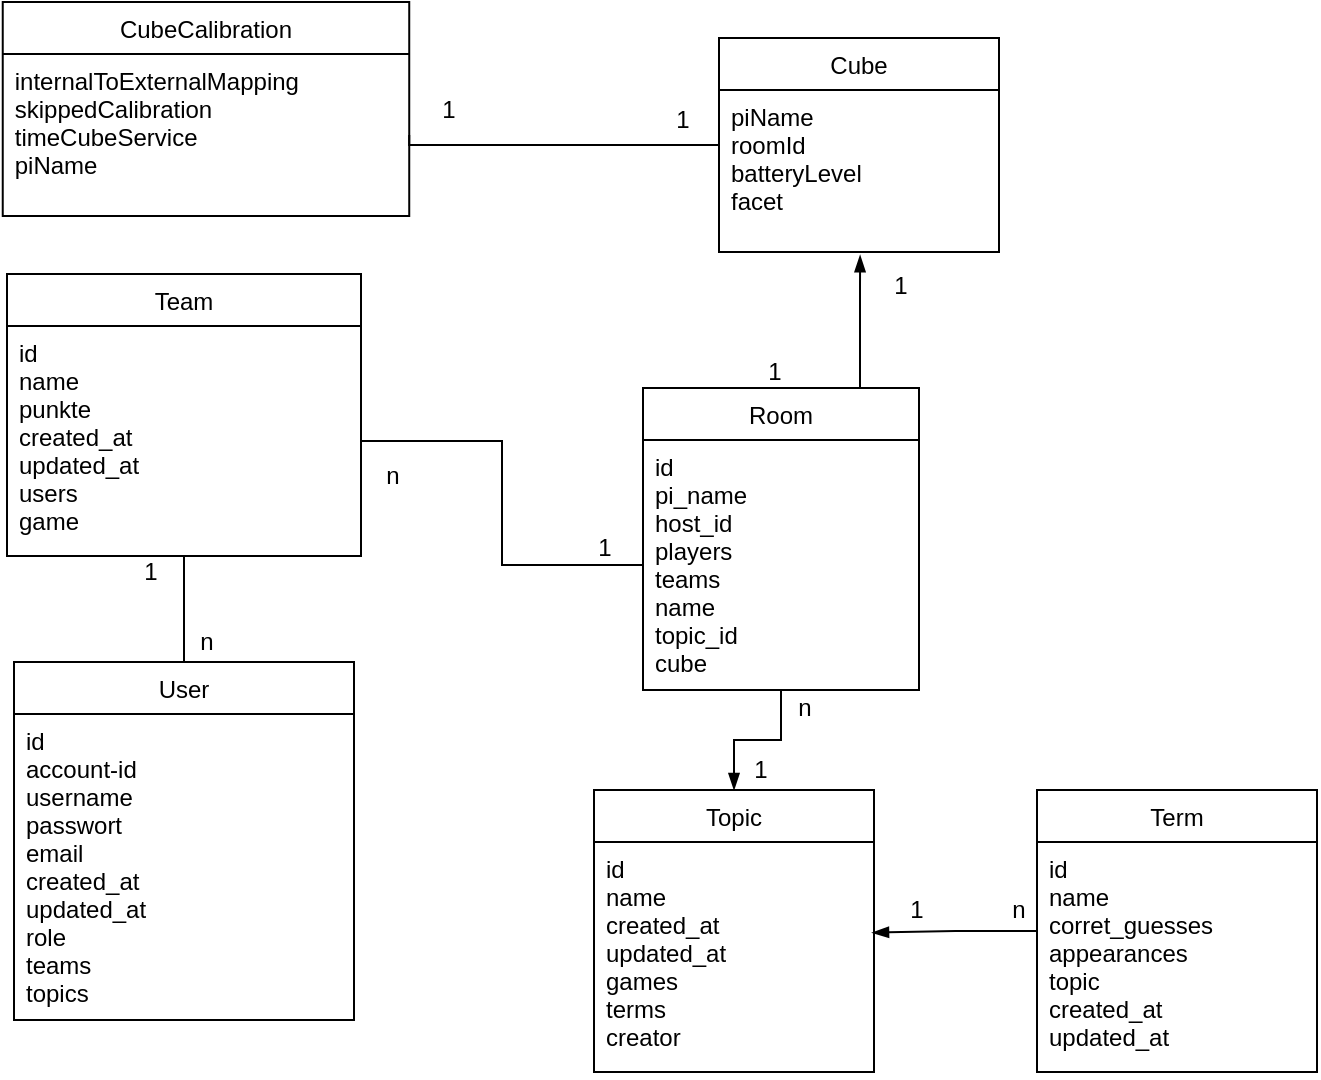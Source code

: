 <mxfile version="14.6.12" type="device"><diagram id="C5RBs43oDa-KdzZeNtuy" name="Page-1"><mxGraphModel dx="1422" dy="705" grid="0" gridSize="10" guides="1" tooltips="1" connect="1" arrows="1" fold="1" page="0" pageScale="1" pageWidth="827" pageHeight="1169" math="0" shadow="0"><root><mxCell id="WIyWlLk6GJQsqaUBKTNV-0"/><mxCell id="WIyWlLk6GJQsqaUBKTNV-1" parent="WIyWlLk6GJQsqaUBKTNV-0"/><mxCell id="mKAIcvCfkdqER0AQD8_Q-0" value="Team" style="swimlane;fontStyle=0;childLayout=stackLayout;horizontal=1;startSize=26;fillColor=none;horizontalStack=0;resizeParent=1;resizeParentMax=0;resizeLast=0;collapsible=1;marginBottom=0;" parent="WIyWlLk6GJQsqaUBKTNV-1" vertex="1"><mxGeometry x="326.5" y="161" width="177" height="141" as="geometry"/></mxCell><mxCell id="mKAIcvCfkdqER0AQD8_Q-4" value="id&#10;name&#10;punkte&#10;created_at&#10;updated_at&#10;users&#10;game&#10;" style="text;strokeColor=none;fillColor=none;align=left;verticalAlign=top;spacingLeft=4;spacingRight=4;overflow=hidden;rotatable=0;points=[[0,0.5],[1,0.5]];portConstraint=eastwest;" parent="mKAIcvCfkdqER0AQD8_Q-0" vertex="1"><mxGeometry y="26" width="177" height="115" as="geometry"/></mxCell><mxCell id="mLK_F9L_pUTkeHel47rG-6" style="edgeStyle=orthogonalEdgeStyle;rounded=0;orthogonalLoop=1;jettySize=auto;html=1;entryX=0.5;entryY=1;entryDx=0;entryDy=0;entryPerimeter=0;endArrow=none;endFill=0;" parent="WIyWlLk6GJQsqaUBKTNV-1" source="mKAIcvCfkdqER0AQD8_Q-5" target="mKAIcvCfkdqER0AQD8_Q-4" edge="1"><mxGeometry relative="1" as="geometry"><mxPoint x="415" y="340" as="targetPoint"/></mxGeometry></mxCell><mxCell id="mKAIcvCfkdqER0AQD8_Q-5" value="User" style="swimlane;fontStyle=0;childLayout=stackLayout;horizontal=1;startSize=26;fillColor=none;horizontalStack=0;resizeParent=1;resizeParentMax=0;resizeLast=0;collapsible=1;marginBottom=0;" parent="WIyWlLk6GJQsqaUBKTNV-1" vertex="1"><mxGeometry x="330" y="355" width="170" height="179" as="geometry"/></mxCell><mxCell id="mKAIcvCfkdqER0AQD8_Q-6" value="id&#10;account-id&#10;username&#10;passwort&#10;email&#10;created_at&#10;updated_at&#10;role&#10;teams&#10;topics&#10;&#10;&#10;&#10;" style="text;strokeColor=none;fillColor=none;align=left;verticalAlign=top;spacingLeft=4;spacingRight=4;overflow=hidden;rotatable=0;points=[[0,0.5],[1,0.5]];portConstraint=eastwest;" parent="mKAIcvCfkdqER0AQD8_Q-5" vertex="1"><mxGeometry y="26" width="170" height="153" as="geometry"/></mxCell><mxCell id="mKAIcvCfkdqER0AQD8_Q-51" style="edgeStyle=orthogonalEdgeStyle;rounded=0;orthogonalLoop=1;jettySize=auto;html=1;entryX=0.504;entryY=1.02;entryDx=0;entryDy=0;entryPerimeter=0;endArrow=blockThin;endFill=1;" parent="WIyWlLk6GJQsqaUBKTNV-1" source="mKAIcvCfkdqER0AQD8_Q-13" target="mKAIcvCfkdqER0AQD8_Q-20" edge="1"><mxGeometry relative="1" as="geometry"><Array as="points"><mxPoint x="753" y="167"/><mxPoint x="753" y="167"/></Array></mxGeometry></mxCell><mxCell id="mKAIcvCfkdqER0AQD8_Q-55" style="edgeStyle=orthogonalEdgeStyle;rounded=0;orthogonalLoop=1;jettySize=auto;html=1;entryX=0.5;entryY=0;entryDx=0;entryDy=0;endArrow=blockThin;endFill=1;" parent="WIyWlLk6GJQsqaUBKTNV-1" source="mKAIcvCfkdqER0AQD8_Q-13" target="mKAIcvCfkdqER0AQD8_Q-15" edge="1"><mxGeometry relative="1" as="geometry"/></mxCell><mxCell id="mKAIcvCfkdqER0AQD8_Q-13" value="Room" style="swimlane;fontStyle=0;childLayout=stackLayout;horizontal=1;startSize=26;fillColor=none;horizontalStack=0;resizeParent=1;resizeParentMax=0;resizeLast=0;collapsible=1;marginBottom=0;" parent="WIyWlLk6GJQsqaUBKTNV-1" vertex="1"><mxGeometry x="644.5" y="218" width="138" height="151" as="geometry"/></mxCell><mxCell id="mKAIcvCfkdqER0AQD8_Q-14" value="id&#10;pi_name&#10;host_id&#10;players&#10;teams&#10;name&#10;topic_id&#10;cube&#10;" style="text;strokeColor=none;fillColor=none;align=left;verticalAlign=top;spacingLeft=4;spacingRight=4;overflow=hidden;rotatable=0;points=[[0,0.5],[1,0.5]];portConstraint=eastwest;" parent="mKAIcvCfkdqER0AQD8_Q-13" vertex="1"><mxGeometry y="26" width="138" height="125" as="geometry"/></mxCell><mxCell id="mKAIcvCfkdqER0AQD8_Q-15" value="Topic" style="swimlane;fontStyle=0;childLayout=stackLayout;horizontal=1;startSize=26;fillColor=none;horizontalStack=0;resizeParent=1;resizeParentMax=0;resizeLast=0;collapsible=1;marginBottom=0;" parent="WIyWlLk6GJQsqaUBKTNV-1" vertex="1"><mxGeometry x="620" y="419" width="140" height="141" as="geometry"/></mxCell><mxCell id="mKAIcvCfkdqER0AQD8_Q-16" value="id&#10;name&#10;created_at&#10;updated_at&#10;games&#10;terms&#10;creator&#10;" style="text;strokeColor=none;fillColor=none;align=left;verticalAlign=top;spacingLeft=4;spacingRight=4;overflow=hidden;rotatable=0;points=[[0,0.5],[1,0.5]];portConstraint=eastwest;" parent="mKAIcvCfkdqER0AQD8_Q-15" vertex="1"><mxGeometry y="26" width="140" height="115" as="geometry"/></mxCell><mxCell id="mKAIcvCfkdqER0AQD8_Q-59" style="edgeStyle=orthogonalEdgeStyle;rounded=0;orthogonalLoop=1;jettySize=auto;html=1;entryX=1;entryY=0.5;entryDx=0;entryDy=0;endArrow=none;endFill=0;" parent="WIyWlLk6GJQsqaUBKTNV-1" source="mKAIcvCfkdqER0AQD8_Q-19" target="mKAIcvCfkdqER0AQD8_Q-25" edge="1"><mxGeometry relative="1" as="geometry"><Array as="points"><mxPoint x="528" y="97"/></Array></mxGeometry></mxCell><mxCell id="mKAIcvCfkdqER0AQD8_Q-19" value="Cube" style="swimlane;fontStyle=0;childLayout=stackLayout;horizontal=1;startSize=26;fillColor=none;horizontalStack=0;resizeParent=1;resizeParentMax=0;resizeLast=0;collapsible=1;marginBottom=0;" parent="WIyWlLk6GJQsqaUBKTNV-1" vertex="1"><mxGeometry x="682.5" y="43" width="140" height="107" as="geometry"/></mxCell><mxCell id="mKAIcvCfkdqER0AQD8_Q-20" value="piName&#10;roomId&#10;batteryLevel&#10;facet&#10;&#10;" style="text;strokeColor=none;fillColor=none;align=left;verticalAlign=top;spacingLeft=4;spacingRight=4;overflow=hidden;rotatable=0;points=[[0,0.5],[1,0.5]];portConstraint=eastwest;" parent="mKAIcvCfkdqER0AQD8_Q-19" vertex="1"><mxGeometry y="26" width="140" height="81" as="geometry"/></mxCell><mxCell id="mKAIcvCfkdqER0AQD8_Q-46" style="edgeStyle=orthogonalEdgeStyle;rounded=0;orthogonalLoop=1;jettySize=auto;html=1;entryX=0.993;entryY=0.394;entryDx=0;entryDy=0;entryPerimeter=0;endArrow=blockThin;endFill=1;" parent="WIyWlLk6GJQsqaUBKTNV-1" source="mKAIcvCfkdqER0AQD8_Q-21" target="mKAIcvCfkdqER0AQD8_Q-16" edge="1"><mxGeometry relative="1" as="geometry"/></mxCell><mxCell id="mKAIcvCfkdqER0AQD8_Q-21" value="Term" style="swimlane;fontStyle=0;childLayout=stackLayout;horizontal=1;startSize=26;fillColor=none;horizontalStack=0;resizeParent=1;resizeParentMax=0;resizeLast=0;collapsible=1;marginBottom=0;" parent="WIyWlLk6GJQsqaUBKTNV-1" vertex="1"><mxGeometry x="841.5" y="419" width="140" height="141" as="geometry"/></mxCell><mxCell id="mKAIcvCfkdqER0AQD8_Q-22" value="id&#10;name&#10;corret_guesses&#10;appearances&#10;topic&#10;created_at&#10;updated_at" style="text;strokeColor=none;fillColor=none;align=left;verticalAlign=top;spacingLeft=4;spacingRight=4;overflow=hidden;rotatable=0;points=[[0,0.5],[1,0.5]];portConstraint=eastwest;" parent="mKAIcvCfkdqER0AQD8_Q-21" vertex="1"><mxGeometry y="26" width="140" height="115" as="geometry"/></mxCell><mxCell id="mKAIcvCfkdqER0AQD8_Q-24" value="CubeCalibration" style="swimlane;fontStyle=0;childLayout=stackLayout;horizontal=1;startSize=26;fillColor=none;horizontalStack=0;resizeParent=1;resizeParentMax=0;resizeLast=0;collapsible=1;marginBottom=0;" parent="WIyWlLk6GJQsqaUBKTNV-1" vertex="1"><mxGeometry x="324.37" y="25" width="203.25" height="107" as="geometry"/></mxCell><mxCell id="mKAIcvCfkdqER0AQD8_Q-25" value="internalToExternalMapping&#10;skippedCalibration&#10;timeCubeService&#10;piName" style="text;strokeColor=none;fillColor=none;align=left;verticalAlign=top;spacingLeft=4;spacingRight=4;overflow=hidden;rotatable=0;points=[[0,0.5],[1,0.5]];portConstraint=eastwest;" parent="mKAIcvCfkdqER0AQD8_Q-24" vertex="1"><mxGeometry y="26" width="203.25" height="81" as="geometry"/></mxCell><mxCell id="mKAIcvCfkdqER0AQD8_Q-39" value="n" style="text;html=1;align=center;verticalAlign=middle;resizable=0;points=[];autosize=1;" parent="WIyWlLk6GJQsqaUBKTNV-1" vertex="1"><mxGeometry x="416" y="335" width="20" height="20" as="geometry"/></mxCell><mxCell id="mKAIcvCfkdqER0AQD8_Q-48" value="1" style="text;html=1;align=center;verticalAlign=middle;resizable=0;points=[];autosize=1;" parent="WIyWlLk6GJQsqaUBKTNV-1" vertex="1"><mxGeometry x="770.5" y="469" width="20" height="20" as="geometry"/></mxCell><mxCell id="mKAIcvCfkdqER0AQD8_Q-49" value="n" style="text;html=1;align=center;verticalAlign=middle;resizable=0;points=[];autosize=1;" parent="WIyWlLk6GJQsqaUBKTNV-1" vertex="1"><mxGeometry x="821.5" y="469" width="20" height="20" as="geometry"/></mxCell><mxCell id="mKAIcvCfkdqER0AQD8_Q-52" value="1" style="text;html=1;align=center;verticalAlign=middle;resizable=0;points=[];autosize=1;" parent="WIyWlLk6GJQsqaUBKTNV-1" vertex="1"><mxGeometry x="762.5" y="157" width="20" height="20" as="geometry"/></mxCell><mxCell id="mKAIcvCfkdqER0AQD8_Q-53" value="1" style="text;html=1;align=center;verticalAlign=middle;resizable=0;points=[];autosize=1;" parent="WIyWlLk6GJQsqaUBKTNV-1" vertex="1"><mxGeometry x="700" y="200" width="20" height="20" as="geometry"/></mxCell><mxCell id="mKAIcvCfkdqER0AQD8_Q-56" value="n" style="text;html=1;align=center;verticalAlign=middle;resizable=0;points=[];autosize=1;" parent="WIyWlLk6GJQsqaUBKTNV-1" vertex="1"><mxGeometry x="716" y="369" width="17" height="18" as="geometry"/></mxCell><mxCell id="mKAIcvCfkdqER0AQD8_Q-60" value="1" style="text;html=1;align=center;verticalAlign=middle;resizable=0;points=[];autosize=1;" parent="WIyWlLk6GJQsqaUBKTNV-1" vertex="1"><mxGeometry x="654" y="74" width="20" height="20" as="geometry"/></mxCell><mxCell id="mKAIcvCfkdqER0AQD8_Q-61" value="1" style="text;html=1;align=center;verticalAlign=middle;resizable=0;points=[];autosize=1;" parent="WIyWlLk6GJQsqaUBKTNV-1" vertex="1"><mxGeometry x="537" y="68.5" width="20" height="20" as="geometry"/></mxCell><mxCell id="mLK_F9L_pUTkeHel47rG-7" value="1" style="text;html=1;align=center;verticalAlign=middle;resizable=0;points=[];autosize=1;" parent="WIyWlLk6GJQsqaUBKTNV-1" vertex="1"><mxGeometry x="388" y="300" width="20" height="20" as="geometry"/></mxCell><mxCell id="mLK_F9L_pUTkeHel47rG-10" style="edgeStyle=orthogonalEdgeStyle;rounded=0;orthogonalLoop=1;jettySize=auto;html=1;entryX=0;entryY=0.5;entryDx=0;entryDy=0;startArrow=none;startFill=0;endArrow=none;endFill=0;" parent="WIyWlLk6GJQsqaUBKTNV-1" source="mKAIcvCfkdqER0AQD8_Q-4" target="mKAIcvCfkdqER0AQD8_Q-14" edge="1"><mxGeometry relative="1" as="geometry"/></mxCell><mxCell id="mLK_F9L_pUTkeHel47rG-11" value="n" style="text;html=1;align=center;verticalAlign=middle;resizable=0;points=[];autosize=1;" parent="WIyWlLk6GJQsqaUBKTNV-1" vertex="1"><mxGeometry x="509" y="252" width="20" height="20" as="geometry"/></mxCell><mxCell id="mLK_F9L_pUTkeHel47rG-12" value="1" style="text;html=1;align=center;verticalAlign=middle;resizable=0;points=[];autosize=1;" parent="WIyWlLk6GJQsqaUBKTNV-1" vertex="1"><mxGeometry x="615" y="288" width="20" height="20" as="geometry"/></mxCell><mxCell id="ODuz9w81b6stKftnyCNZ-0" value="1" style="text;html=1;align=center;verticalAlign=middle;resizable=0;points=[];autosize=1;" vertex="1" parent="WIyWlLk6GJQsqaUBKTNV-1"><mxGeometry x="693" y="399" width="20" height="20" as="geometry"/></mxCell></root></mxGraphModel></diagram></mxfile>